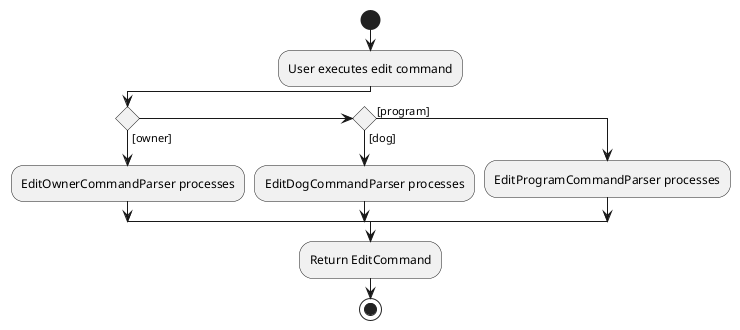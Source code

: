 @startuml

start
:User executes edit command;
if () then ([owner])
:EditOwnerCommandParser processes;
elseif () then ([dog])
:EditDogCommandParser processes;
else ([program])
:EditProgramCommandParser processes;
endif
:Return EditCommand;
stop

@enduml
